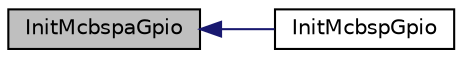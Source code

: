 digraph "InitMcbspaGpio"
{
  edge [fontname="Helvetica",fontsize="10",labelfontname="Helvetica",labelfontsize="10"];
  node [fontname="Helvetica",fontsize="10",shape=record];
  rankdir="LR";
  Node1 [label="InitMcbspaGpio",height=0.2,width=0.4,color="black", fillcolor="grey75", style="filled", fontcolor="black"];
  Node1 -> Node2 [dir="back",color="midnightblue",fontsize="10",style="solid",fontname="Helvetica"];
  Node2 [label="InitMcbspGpio",height=0.2,width=0.4,color="black", fillcolor="white", style="filled",URL="$_d_s_p2833x___mcbsp_8c.html#aadb88bf53d7b85d5bdadaf786852abd2"];
}

